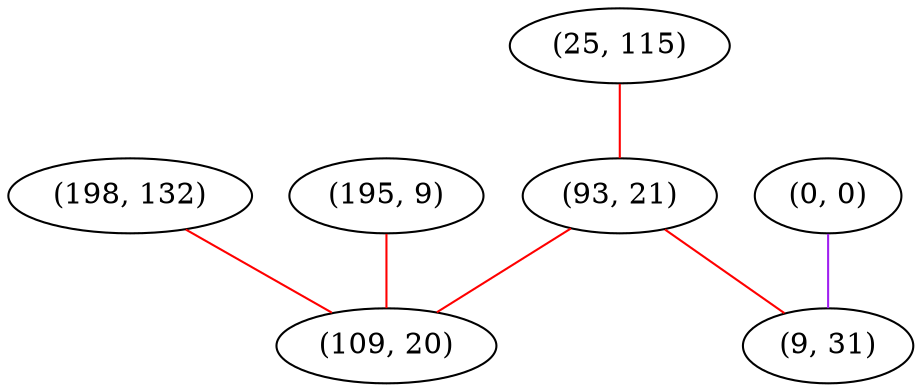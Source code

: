 graph "" {
"(198, 132)";
"(0, 0)";
"(25, 115)";
"(93, 21)";
"(195, 9)";
"(9, 31)";
"(109, 20)";
"(198, 132)" -- "(109, 20)"  [color=red, key=0, weight=1];
"(0, 0)" -- "(9, 31)"  [color=purple, key=0, weight=4];
"(25, 115)" -- "(93, 21)"  [color=red, key=0, weight=1];
"(93, 21)" -- "(109, 20)"  [color=red, key=0, weight=1];
"(93, 21)" -- "(9, 31)"  [color=red, key=0, weight=1];
"(195, 9)" -- "(109, 20)"  [color=red, key=0, weight=1];
}
